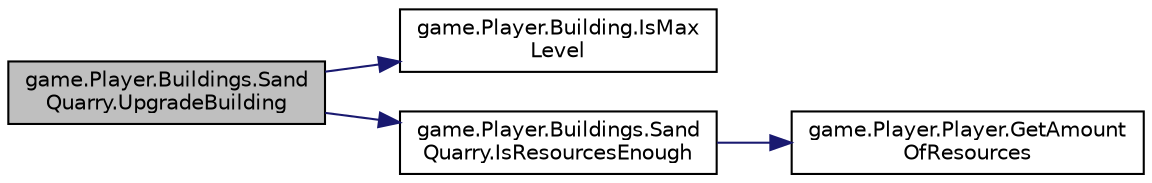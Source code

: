 digraph "game.Player.Buildings.SandQuarry.UpgradeBuilding"
{
 // LATEX_PDF_SIZE
  edge [fontname="Helvetica",fontsize="10",labelfontname="Helvetica",labelfontsize="10"];
  node [fontname="Helvetica",fontsize="10",shape=record];
  rankdir="LR";
  Node1 [label="game.Player.Buildings.Sand\lQuarry.UpgradeBuilding",height=0.2,width=0.4,color="black", fillcolor="grey75", style="filled", fontcolor="black",tooltip="Метод для проверки возможности улучшения здания. Если уровень максимальный или ресурсов не хватает,..."];
  Node1 -> Node2 [color="midnightblue",fontsize="10",style="solid",fontname="Helvetica"];
  Node2 [label="game.Player.Building.IsMax\lLevel",height=0.2,width=0.4,color="black", fillcolor="white", style="filled",URL="$a00116.html#adb85b26038a831a018ce0c9a3542cd7c",tooltip="Проверяет, является ли обьект класса Building максимальным уровнем return bool."];
  Node1 -> Node3 [color="midnightblue",fontsize="10",style="solid",fontname="Helvetica"];
  Node3 [label="game.Player.Buildings.Sand\lQuarry.IsResourcesEnough",height=0.2,width=0.4,color="black", fillcolor="white", style="filled",URL="$a00136.html#ab463ebcfb4027d9d2cd4f7ff51a99583",tooltip="Проверка, хватает ли ресурсов для постройки."];
  Node3 -> Node4 [color="midnightblue",fontsize="10",style="solid",fontname="Helvetica"];
  Node4 [label="game.Player.Player.GetAmount\lOfResources",height=0.2,width=0.4,color="black", fillcolor="white", style="filled",URL="$a00112.html#ac611a3bcfc5f2e198c059ce0d4c1f48a",tooltip="Метод возращающий кол-во ресурса."];
}
